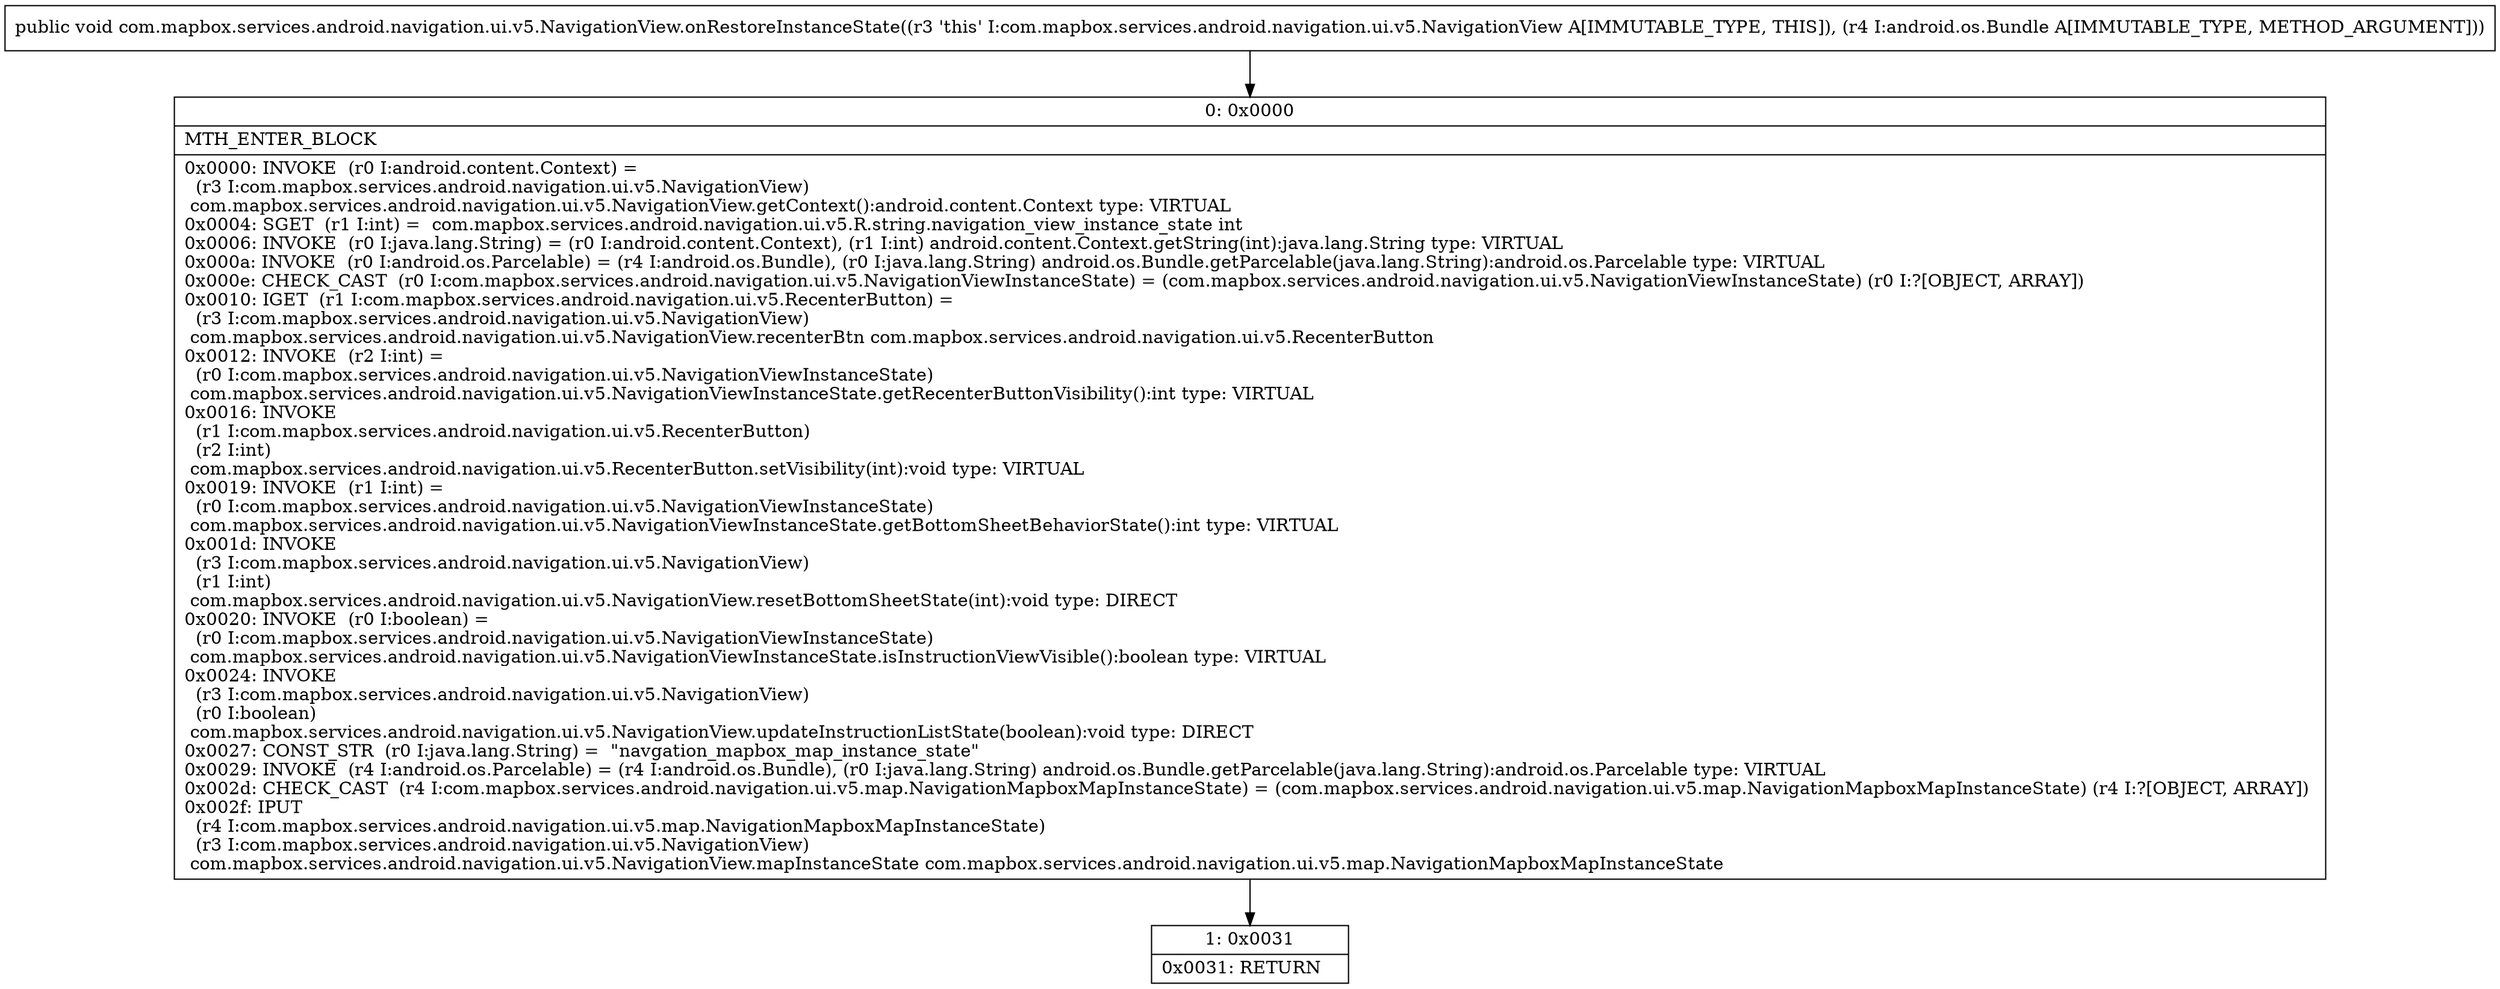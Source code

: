 digraph "CFG forcom.mapbox.services.android.navigation.ui.v5.NavigationView.onRestoreInstanceState(Landroid\/os\/Bundle;)V" {
Node_0 [shape=record,label="{0\:\ 0x0000|MTH_ENTER_BLOCK\l|0x0000: INVOKE  (r0 I:android.content.Context) = \l  (r3 I:com.mapbox.services.android.navigation.ui.v5.NavigationView)\l com.mapbox.services.android.navigation.ui.v5.NavigationView.getContext():android.content.Context type: VIRTUAL \l0x0004: SGET  (r1 I:int) =  com.mapbox.services.android.navigation.ui.v5.R.string.navigation_view_instance_state int \l0x0006: INVOKE  (r0 I:java.lang.String) = (r0 I:android.content.Context), (r1 I:int) android.content.Context.getString(int):java.lang.String type: VIRTUAL \l0x000a: INVOKE  (r0 I:android.os.Parcelable) = (r4 I:android.os.Bundle), (r0 I:java.lang.String) android.os.Bundle.getParcelable(java.lang.String):android.os.Parcelable type: VIRTUAL \l0x000e: CHECK_CAST  (r0 I:com.mapbox.services.android.navigation.ui.v5.NavigationViewInstanceState) = (com.mapbox.services.android.navigation.ui.v5.NavigationViewInstanceState) (r0 I:?[OBJECT, ARRAY]) \l0x0010: IGET  (r1 I:com.mapbox.services.android.navigation.ui.v5.RecenterButton) = \l  (r3 I:com.mapbox.services.android.navigation.ui.v5.NavigationView)\l com.mapbox.services.android.navigation.ui.v5.NavigationView.recenterBtn com.mapbox.services.android.navigation.ui.v5.RecenterButton \l0x0012: INVOKE  (r2 I:int) = \l  (r0 I:com.mapbox.services.android.navigation.ui.v5.NavigationViewInstanceState)\l com.mapbox.services.android.navigation.ui.v5.NavigationViewInstanceState.getRecenterButtonVisibility():int type: VIRTUAL \l0x0016: INVOKE  \l  (r1 I:com.mapbox.services.android.navigation.ui.v5.RecenterButton)\l  (r2 I:int)\l com.mapbox.services.android.navigation.ui.v5.RecenterButton.setVisibility(int):void type: VIRTUAL \l0x0019: INVOKE  (r1 I:int) = \l  (r0 I:com.mapbox.services.android.navigation.ui.v5.NavigationViewInstanceState)\l com.mapbox.services.android.navigation.ui.v5.NavigationViewInstanceState.getBottomSheetBehaviorState():int type: VIRTUAL \l0x001d: INVOKE  \l  (r3 I:com.mapbox.services.android.navigation.ui.v5.NavigationView)\l  (r1 I:int)\l com.mapbox.services.android.navigation.ui.v5.NavigationView.resetBottomSheetState(int):void type: DIRECT \l0x0020: INVOKE  (r0 I:boolean) = \l  (r0 I:com.mapbox.services.android.navigation.ui.v5.NavigationViewInstanceState)\l com.mapbox.services.android.navigation.ui.v5.NavigationViewInstanceState.isInstructionViewVisible():boolean type: VIRTUAL \l0x0024: INVOKE  \l  (r3 I:com.mapbox.services.android.navigation.ui.v5.NavigationView)\l  (r0 I:boolean)\l com.mapbox.services.android.navigation.ui.v5.NavigationView.updateInstructionListState(boolean):void type: DIRECT \l0x0027: CONST_STR  (r0 I:java.lang.String) =  \"navgation_mapbox_map_instance_state\" \l0x0029: INVOKE  (r4 I:android.os.Parcelable) = (r4 I:android.os.Bundle), (r0 I:java.lang.String) android.os.Bundle.getParcelable(java.lang.String):android.os.Parcelable type: VIRTUAL \l0x002d: CHECK_CAST  (r4 I:com.mapbox.services.android.navigation.ui.v5.map.NavigationMapboxMapInstanceState) = (com.mapbox.services.android.navigation.ui.v5.map.NavigationMapboxMapInstanceState) (r4 I:?[OBJECT, ARRAY]) \l0x002f: IPUT  \l  (r4 I:com.mapbox.services.android.navigation.ui.v5.map.NavigationMapboxMapInstanceState)\l  (r3 I:com.mapbox.services.android.navigation.ui.v5.NavigationView)\l com.mapbox.services.android.navigation.ui.v5.NavigationView.mapInstanceState com.mapbox.services.android.navigation.ui.v5.map.NavigationMapboxMapInstanceState \l}"];
Node_1 [shape=record,label="{1\:\ 0x0031|0x0031: RETURN   \l}"];
MethodNode[shape=record,label="{public void com.mapbox.services.android.navigation.ui.v5.NavigationView.onRestoreInstanceState((r3 'this' I:com.mapbox.services.android.navigation.ui.v5.NavigationView A[IMMUTABLE_TYPE, THIS]), (r4 I:android.os.Bundle A[IMMUTABLE_TYPE, METHOD_ARGUMENT])) }"];
MethodNode -> Node_0;
Node_0 -> Node_1;
}

